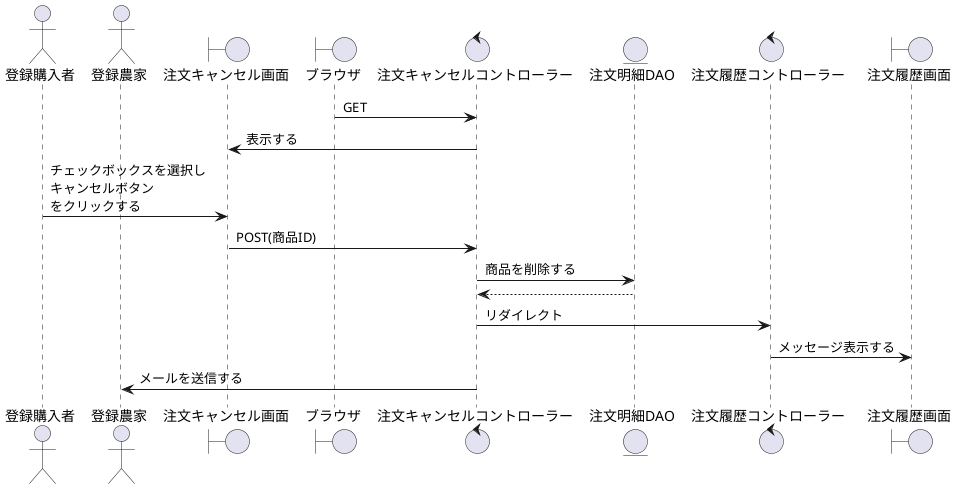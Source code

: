 @startuml 注文キャンセル

actor "登録購入者" as account
actor "登録農家" as f
boundary "注文キャンセル画面" as delete_product
boundary "ブラウザ" as brz
control  "注文キャンセルコントローラー" as history_c
entity   "注文明細DAO" as history_db
control  "注文履歴コントローラー" as completion_c
boundary "注文履歴画面" as ccc

'-------------------------------------------------------------------------
brz -> history_c : GET
history_c -> delete_product : 表示する
account -> delete_product : チェックボックスを選択し\nキャンセルボタン\nをクリックする
delete_product -> history_c : POST(商品ID)
history_c -> history_db : 商品を削除する
history_c <-- history_db
history_c -> completion_c : リダイレクト
completion_c -> ccc : メッセージ表示する
history_c -> f : メールを送信する
@enduml
